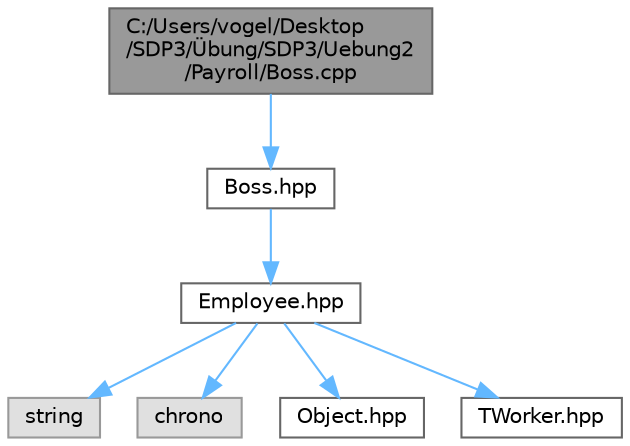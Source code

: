 digraph "C:/Users/vogel/Desktop/SDP3/Übung/SDP3/Uebung2/Payroll/Boss.cpp"
{
 // LATEX_PDF_SIZE
  bgcolor="transparent";
  edge [fontname=Helvetica,fontsize=10,labelfontname=Helvetica,labelfontsize=10];
  node [fontname=Helvetica,fontsize=10,shape=box,height=0.2,width=0.4];
  Node1 [id="Node000001",label="C:/Users/vogel/Desktop\l/SDP3/Übung/SDP3/Uebung2\l/Payroll/Boss.cpp",height=0.2,width=0.4,color="gray40", fillcolor="grey60", style="filled", fontcolor="black",tooltip="Boss Class - inherits from Employee."];
  Node1 -> Node2 [id="edge1_Node000001_Node000002",color="steelblue1",style="solid",tooltip=" "];
  Node2 [id="Node000002",label="Boss.hpp",height=0.2,width=0.4,color="grey40", fillcolor="white", style="filled",URL="$_boss_8hpp.html",tooltip="Boss Class - inherits from Employee."];
  Node2 -> Node3 [id="edge2_Node000002_Node000003",color="steelblue1",style="solid",tooltip=" "];
  Node3 [id="Node000003",label="Employee.hpp",height=0.2,width=0.4,color="grey40", fillcolor="white", style="filled",URL="$_employee_8hpp.html",tooltip="Abstract Class for constructing Employees of all types."];
  Node3 -> Node4 [id="edge3_Node000003_Node000004",color="steelblue1",style="solid",tooltip=" "];
  Node4 [id="Node000004",label="string",height=0.2,width=0.4,color="grey60", fillcolor="#E0E0E0", style="filled",tooltip=" "];
  Node3 -> Node5 [id="edge4_Node000003_Node000005",color="steelblue1",style="solid",tooltip=" "];
  Node5 [id="Node000005",label="chrono",height=0.2,width=0.4,color="grey60", fillcolor="#E0E0E0", style="filled",tooltip=" "];
  Node3 -> Node6 [id="edge5_Node000003_Node000006",color="steelblue1",style="solid",tooltip=" "];
  Node6 [id="Node000006",label="Object.hpp",height=0.2,width=0.4,color="grey40", fillcolor="white", style="filled",URL="$_object_8hpp.html",tooltip="Root of all Objects."];
  Node3 -> Node7 [id="edge6_Node000003_Node000007",color="steelblue1",style="solid",tooltip=" "];
  Node7 [id="Node000007",label="TWorker.hpp",height=0.2,width=0.4,color="grey40", fillcolor="white", style="filled",URL="$_t_worker_8hpp.html",tooltip="Enum for indicating the worker Type."];
}
